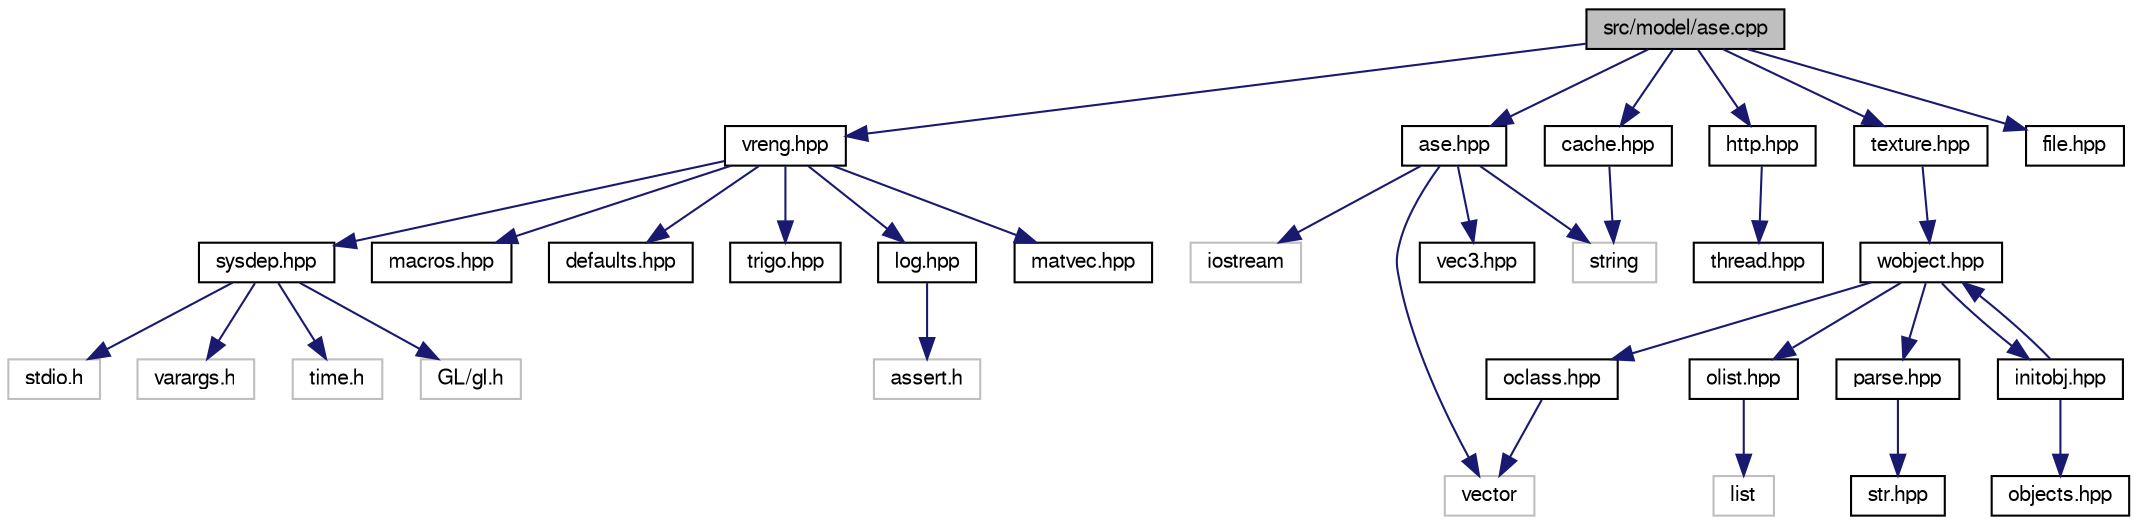 digraph "src/model/ase.cpp"
{
 // LATEX_PDF_SIZE
  bgcolor="transparent";
  edge [fontname="FreeSans",fontsize="10",labelfontname="FreeSans",labelfontsize="10"];
  node [fontname="FreeSans",fontsize="10",shape=record];
  Node1 [label="src/model/ase.cpp",height=0.2,width=0.4,color="black", fillcolor="grey75", style="filled", fontcolor="black",tooltip=" "];
  Node1 -> Node2 [color="midnightblue",fontsize="10",style="solid",fontname="FreeSans"];
  Node2 [label="vreng.hpp",height=0.2,width=0.4,color="black",URL="$a00143.html",tooltip=" "];
  Node2 -> Node3 [color="midnightblue",fontsize="10",style="solid",fontname="FreeSans"];
  Node3 [label="sysdep.hpp",height=0.2,width=0.4,color="black",URL="$a00182.html",tooltip=" "];
  Node3 -> Node4 [color="midnightblue",fontsize="10",style="solid",fontname="FreeSans"];
  Node4 [label="stdio.h",height=0.2,width=0.4,color="grey75",tooltip=" "];
  Node3 -> Node5 [color="midnightblue",fontsize="10",style="solid",fontname="FreeSans"];
  Node5 [label="varargs.h",height=0.2,width=0.4,color="grey75",tooltip=" "];
  Node3 -> Node6 [color="midnightblue",fontsize="10",style="solid",fontname="FreeSans"];
  Node6 [label="time.h",height=0.2,width=0.4,color="grey75",tooltip=" "];
  Node3 -> Node7 [color="midnightblue",fontsize="10",style="solid",fontname="FreeSans"];
  Node7 [label="GL/gl.h",height=0.2,width=0.4,color="grey75",tooltip=" "];
  Node2 -> Node8 [color="midnightblue",fontsize="10",style="solid",fontname="FreeSans"];
  Node8 [label="macros.hpp",height=0.2,width=0.4,color="black",URL="$a00047.html",tooltip=" "];
  Node2 -> Node9 [color="midnightblue",fontsize="10",style="solid",fontname="FreeSans"];
  Node9 [label="defaults.hpp",height=0.2,width=0.4,color="black",URL="$a00014.html",tooltip=" "];
  Node2 -> Node10 [color="midnightblue",fontsize="10",style="solid",fontname="FreeSans"];
  Node10 [label="trigo.hpp",height=0.2,width=0.4,color="black",URL="$a00119.html",tooltip=" "];
  Node2 -> Node11 [color="midnightblue",fontsize="10",style="solid",fontname="FreeSans"];
  Node11 [label="log.hpp",height=0.2,width=0.4,color="black",URL="$a00044.html",tooltip=" "];
  Node11 -> Node12 [color="midnightblue",fontsize="10",style="solid",fontname="FreeSans"];
  Node12 [label="assert.h",height=0.2,width=0.4,color="grey75",tooltip=" "];
  Node2 -> Node13 [color="midnightblue",fontsize="10",style="solid",fontname="FreeSans"];
  Node13 [label="matvec.hpp",height=0.2,width=0.4,color="black",URL="$a00053.html",tooltip=" "];
  Node1 -> Node14 [color="midnightblue",fontsize="10",style="solid",fontname="FreeSans"];
  Node14 [label="ase.hpp",height=0.2,width=0.4,color="black",URL="$a01100.html",tooltip=" "];
  Node14 -> Node15 [color="midnightblue",fontsize="10",style="solid",fontname="FreeSans"];
  Node15 [label="iostream",height=0.2,width=0.4,color="grey75",tooltip=" "];
  Node14 -> Node16 [color="midnightblue",fontsize="10",style="solid",fontname="FreeSans"];
  Node16 [label="string",height=0.2,width=0.4,color="grey75",tooltip=" "];
  Node14 -> Node17 [color="midnightblue",fontsize="10",style="solid",fontname="FreeSans"];
  Node17 [label="vector",height=0.2,width=0.4,color="grey75",tooltip=" "];
  Node14 -> Node18 [color="midnightblue",fontsize="10",style="solid",fontname="FreeSans"];
  Node18 [label="vec3.hpp",height=0.2,width=0.4,color="black",URL="$a01214.html",tooltip=" "];
  Node1 -> Node19 [color="midnightblue",fontsize="10",style="solid",fontname="FreeSans"];
  Node19 [label="http.hpp",height=0.2,width=0.4,color="black",URL="$a00038.html",tooltip=" "];
  Node19 -> Node20 [color="midnightblue",fontsize="10",style="solid",fontname="FreeSans"];
  Node20 [label="thread.hpp",height=0.2,width=0.4,color="black",URL="$a00188.html",tooltip=" "];
  Node1 -> Node21 [color="midnightblue",fontsize="10",style="solid",fontname="FreeSans"];
  Node21 [label="texture.hpp",height=0.2,width=0.4,color="black",URL="$a01070.html",tooltip=" "];
  Node21 -> Node22 [color="midnightblue",fontsize="10",style="solid",fontname="FreeSans"];
  Node22 [label="wobject.hpp",height=0.2,width=0.4,color="black",URL="$a00866.html",tooltip=" "];
  Node22 -> Node23 [color="midnightblue",fontsize="10",style="solid",fontname="FreeSans"];
  Node23 [label="oclass.hpp",height=0.2,width=0.4,color="black",URL="$a00626.html",tooltip=" "];
  Node23 -> Node17 [color="midnightblue",fontsize="10",style="solid",fontname="FreeSans"];
  Node22 -> Node24 [color="midnightblue",fontsize="10",style="solid",fontname="FreeSans"];
  Node24 [label="olist.hpp",height=0.2,width=0.4,color="black",URL="$a00632.html",tooltip=" "];
  Node24 -> Node25 [color="midnightblue",fontsize="10",style="solid",fontname="FreeSans"];
  Node25 [label="list",height=0.2,width=0.4,color="grey75",tooltip=" "];
  Node22 -> Node26 [color="midnightblue",fontsize="10",style="solid",fontname="FreeSans"];
  Node26 [label="parse.hpp",height=0.2,width=0.4,color="black",URL="$a00638.html",tooltip=" "];
  Node26 -> Node27 [color="midnightblue",fontsize="10",style="solid",fontname="FreeSans"];
  Node27 [label="str.hpp",height=0.2,width=0.4,color="black",URL="$a00179.html",tooltip=" "];
  Node22 -> Node28 [color="midnightblue",fontsize="10",style="solid",fontname="FreeSans"];
  Node28 [label="initobj.hpp",height=0.2,width=0.4,color="black",URL="$a00554.html",tooltip=" "];
  Node28 -> Node29 [color="midnightblue",fontsize="10",style="solid",fontname="FreeSans"];
  Node29 [label="objects.hpp",height=0.2,width=0.4,color="black",URL="$a00620.html",tooltip=" "];
  Node28 -> Node22 [color="midnightblue",fontsize="10",style="solid",fontname="FreeSans"];
  Node1 -> Node30 [color="midnightblue",fontsize="10",style="solid",fontname="FreeSans"];
  Node30 [label="cache.hpp",height=0.2,width=0.4,color="black",URL="$a00005.html",tooltip=" "];
  Node30 -> Node16 [color="midnightblue",fontsize="10",style="solid",fontname="FreeSans"];
  Node1 -> Node31 [color="midnightblue",fontsize="10",style="solid",fontname="FreeSans"];
  Node31 [label="file.hpp",height=0.2,width=0.4,color="black",URL="$a00026.html",tooltip=" "];
}
